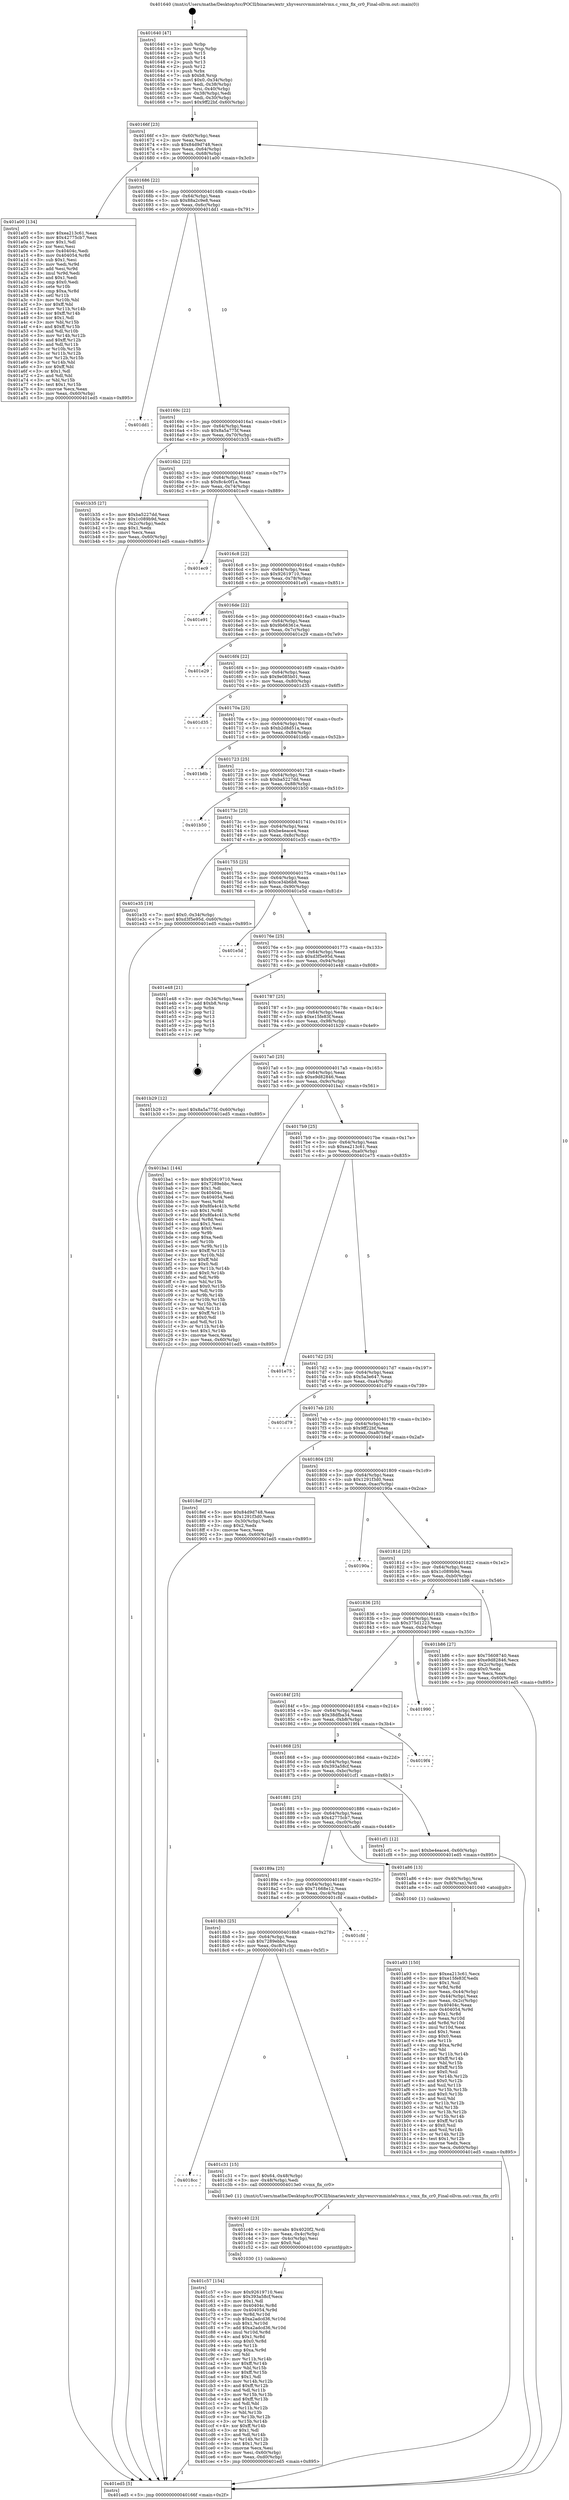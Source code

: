 digraph "0x401640" {
  label = "0x401640 (/mnt/c/Users/mathe/Desktop/tcc/POCII/binaries/extr_xhyvesrcvmmintelvmx.c_vmx_fix_cr0_Final-ollvm.out::main(0))"
  labelloc = "t"
  node[shape=record]

  Entry [label="",width=0.3,height=0.3,shape=circle,fillcolor=black,style=filled]
  "0x40166f" [label="{
     0x40166f [23]\l
     | [instrs]\l
     &nbsp;&nbsp;0x40166f \<+3\>: mov -0x60(%rbp),%eax\l
     &nbsp;&nbsp;0x401672 \<+2\>: mov %eax,%ecx\l
     &nbsp;&nbsp;0x401674 \<+6\>: sub $0x84d9d748,%ecx\l
     &nbsp;&nbsp;0x40167a \<+3\>: mov %eax,-0x64(%rbp)\l
     &nbsp;&nbsp;0x40167d \<+3\>: mov %ecx,-0x68(%rbp)\l
     &nbsp;&nbsp;0x401680 \<+6\>: je 0000000000401a00 \<main+0x3c0\>\l
  }"]
  "0x401a00" [label="{
     0x401a00 [134]\l
     | [instrs]\l
     &nbsp;&nbsp;0x401a00 \<+5\>: mov $0xea213c61,%eax\l
     &nbsp;&nbsp;0x401a05 \<+5\>: mov $0x42775cb7,%ecx\l
     &nbsp;&nbsp;0x401a0a \<+2\>: mov $0x1,%dl\l
     &nbsp;&nbsp;0x401a0c \<+2\>: xor %esi,%esi\l
     &nbsp;&nbsp;0x401a0e \<+7\>: mov 0x40404c,%edi\l
     &nbsp;&nbsp;0x401a15 \<+8\>: mov 0x404054,%r8d\l
     &nbsp;&nbsp;0x401a1d \<+3\>: sub $0x1,%esi\l
     &nbsp;&nbsp;0x401a20 \<+3\>: mov %edi,%r9d\l
     &nbsp;&nbsp;0x401a23 \<+3\>: add %esi,%r9d\l
     &nbsp;&nbsp;0x401a26 \<+4\>: imul %r9d,%edi\l
     &nbsp;&nbsp;0x401a2a \<+3\>: and $0x1,%edi\l
     &nbsp;&nbsp;0x401a2d \<+3\>: cmp $0x0,%edi\l
     &nbsp;&nbsp;0x401a30 \<+4\>: sete %r10b\l
     &nbsp;&nbsp;0x401a34 \<+4\>: cmp $0xa,%r8d\l
     &nbsp;&nbsp;0x401a38 \<+4\>: setl %r11b\l
     &nbsp;&nbsp;0x401a3c \<+3\>: mov %r10b,%bl\l
     &nbsp;&nbsp;0x401a3f \<+3\>: xor $0xff,%bl\l
     &nbsp;&nbsp;0x401a42 \<+3\>: mov %r11b,%r14b\l
     &nbsp;&nbsp;0x401a45 \<+4\>: xor $0xff,%r14b\l
     &nbsp;&nbsp;0x401a49 \<+3\>: xor $0x1,%dl\l
     &nbsp;&nbsp;0x401a4c \<+3\>: mov %bl,%r15b\l
     &nbsp;&nbsp;0x401a4f \<+4\>: and $0xff,%r15b\l
     &nbsp;&nbsp;0x401a53 \<+3\>: and %dl,%r10b\l
     &nbsp;&nbsp;0x401a56 \<+3\>: mov %r14b,%r12b\l
     &nbsp;&nbsp;0x401a59 \<+4\>: and $0xff,%r12b\l
     &nbsp;&nbsp;0x401a5d \<+3\>: and %dl,%r11b\l
     &nbsp;&nbsp;0x401a60 \<+3\>: or %r10b,%r15b\l
     &nbsp;&nbsp;0x401a63 \<+3\>: or %r11b,%r12b\l
     &nbsp;&nbsp;0x401a66 \<+3\>: xor %r12b,%r15b\l
     &nbsp;&nbsp;0x401a69 \<+3\>: or %r14b,%bl\l
     &nbsp;&nbsp;0x401a6c \<+3\>: xor $0xff,%bl\l
     &nbsp;&nbsp;0x401a6f \<+3\>: or $0x1,%dl\l
     &nbsp;&nbsp;0x401a72 \<+2\>: and %dl,%bl\l
     &nbsp;&nbsp;0x401a74 \<+3\>: or %bl,%r15b\l
     &nbsp;&nbsp;0x401a77 \<+4\>: test $0x1,%r15b\l
     &nbsp;&nbsp;0x401a7b \<+3\>: cmovne %ecx,%eax\l
     &nbsp;&nbsp;0x401a7e \<+3\>: mov %eax,-0x60(%rbp)\l
     &nbsp;&nbsp;0x401a81 \<+5\>: jmp 0000000000401ed5 \<main+0x895\>\l
  }"]
  "0x401686" [label="{
     0x401686 [22]\l
     | [instrs]\l
     &nbsp;&nbsp;0x401686 \<+5\>: jmp 000000000040168b \<main+0x4b\>\l
     &nbsp;&nbsp;0x40168b \<+3\>: mov -0x64(%rbp),%eax\l
     &nbsp;&nbsp;0x40168e \<+5\>: sub $0x88a2c9e8,%eax\l
     &nbsp;&nbsp;0x401693 \<+3\>: mov %eax,-0x6c(%rbp)\l
     &nbsp;&nbsp;0x401696 \<+6\>: je 0000000000401dd1 \<main+0x791\>\l
  }"]
  Exit [label="",width=0.3,height=0.3,shape=circle,fillcolor=black,style=filled,peripheries=2]
  "0x401dd1" [label="{
     0x401dd1\l
  }", style=dashed]
  "0x40169c" [label="{
     0x40169c [22]\l
     | [instrs]\l
     &nbsp;&nbsp;0x40169c \<+5\>: jmp 00000000004016a1 \<main+0x61\>\l
     &nbsp;&nbsp;0x4016a1 \<+3\>: mov -0x64(%rbp),%eax\l
     &nbsp;&nbsp;0x4016a4 \<+5\>: sub $0x8a5a775f,%eax\l
     &nbsp;&nbsp;0x4016a9 \<+3\>: mov %eax,-0x70(%rbp)\l
     &nbsp;&nbsp;0x4016ac \<+6\>: je 0000000000401b35 \<main+0x4f5\>\l
  }"]
  "0x401c57" [label="{
     0x401c57 [154]\l
     | [instrs]\l
     &nbsp;&nbsp;0x401c57 \<+5\>: mov $0x92619710,%esi\l
     &nbsp;&nbsp;0x401c5c \<+5\>: mov $0x393a58cf,%ecx\l
     &nbsp;&nbsp;0x401c61 \<+2\>: mov $0x1,%dl\l
     &nbsp;&nbsp;0x401c63 \<+8\>: mov 0x40404c,%r8d\l
     &nbsp;&nbsp;0x401c6b \<+8\>: mov 0x404054,%r9d\l
     &nbsp;&nbsp;0x401c73 \<+3\>: mov %r8d,%r10d\l
     &nbsp;&nbsp;0x401c76 \<+7\>: sub $0xa2adcd36,%r10d\l
     &nbsp;&nbsp;0x401c7d \<+4\>: sub $0x1,%r10d\l
     &nbsp;&nbsp;0x401c81 \<+7\>: add $0xa2adcd36,%r10d\l
     &nbsp;&nbsp;0x401c88 \<+4\>: imul %r10d,%r8d\l
     &nbsp;&nbsp;0x401c8c \<+4\>: and $0x1,%r8d\l
     &nbsp;&nbsp;0x401c90 \<+4\>: cmp $0x0,%r8d\l
     &nbsp;&nbsp;0x401c94 \<+4\>: sete %r11b\l
     &nbsp;&nbsp;0x401c98 \<+4\>: cmp $0xa,%r9d\l
     &nbsp;&nbsp;0x401c9c \<+3\>: setl %bl\l
     &nbsp;&nbsp;0x401c9f \<+3\>: mov %r11b,%r14b\l
     &nbsp;&nbsp;0x401ca2 \<+4\>: xor $0xff,%r14b\l
     &nbsp;&nbsp;0x401ca6 \<+3\>: mov %bl,%r15b\l
     &nbsp;&nbsp;0x401ca9 \<+4\>: xor $0xff,%r15b\l
     &nbsp;&nbsp;0x401cad \<+3\>: xor $0x1,%dl\l
     &nbsp;&nbsp;0x401cb0 \<+3\>: mov %r14b,%r12b\l
     &nbsp;&nbsp;0x401cb3 \<+4\>: and $0xff,%r12b\l
     &nbsp;&nbsp;0x401cb7 \<+3\>: and %dl,%r11b\l
     &nbsp;&nbsp;0x401cba \<+3\>: mov %r15b,%r13b\l
     &nbsp;&nbsp;0x401cbd \<+4\>: and $0xff,%r13b\l
     &nbsp;&nbsp;0x401cc1 \<+2\>: and %dl,%bl\l
     &nbsp;&nbsp;0x401cc3 \<+3\>: or %r11b,%r12b\l
     &nbsp;&nbsp;0x401cc6 \<+3\>: or %bl,%r13b\l
     &nbsp;&nbsp;0x401cc9 \<+3\>: xor %r13b,%r12b\l
     &nbsp;&nbsp;0x401ccc \<+3\>: or %r15b,%r14b\l
     &nbsp;&nbsp;0x401ccf \<+4\>: xor $0xff,%r14b\l
     &nbsp;&nbsp;0x401cd3 \<+3\>: or $0x1,%dl\l
     &nbsp;&nbsp;0x401cd6 \<+3\>: and %dl,%r14b\l
     &nbsp;&nbsp;0x401cd9 \<+3\>: or %r14b,%r12b\l
     &nbsp;&nbsp;0x401cdc \<+4\>: test $0x1,%r12b\l
     &nbsp;&nbsp;0x401ce0 \<+3\>: cmovne %ecx,%esi\l
     &nbsp;&nbsp;0x401ce3 \<+3\>: mov %esi,-0x60(%rbp)\l
     &nbsp;&nbsp;0x401ce6 \<+6\>: mov %eax,-0xd0(%rbp)\l
     &nbsp;&nbsp;0x401cec \<+5\>: jmp 0000000000401ed5 \<main+0x895\>\l
  }"]
  "0x401b35" [label="{
     0x401b35 [27]\l
     | [instrs]\l
     &nbsp;&nbsp;0x401b35 \<+5\>: mov $0xba5227dd,%eax\l
     &nbsp;&nbsp;0x401b3a \<+5\>: mov $0x1c089b9d,%ecx\l
     &nbsp;&nbsp;0x401b3f \<+3\>: mov -0x2c(%rbp),%edx\l
     &nbsp;&nbsp;0x401b42 \<+3\>: cmp $0x1,%edx\l
     &nbsp;&nbsp;0x401b45 \<+3\>: cmovl %ecx,%eax\l
     &nbsp;&nbsp;0x401b48 \<+3\>: mov %eax,-0x60(%rbp)\l
     &nbsp;&nbsp;0x401b4b \<+5\>: jmp 0000000000401ed5 \<main+0x895\>\l
  }"]
  "0x4016b2" [label="{
     0x4016b2 [22]\l
     | [instrs]\l
     &nbsp;&nbsp;0x4016b2 \<+5\>: jmp 00000000004016b7 \<main+0x77\>\l
     &nbsp;&nbsp;0x4016b7 \<+3\>: mov -0x64(%rbp),%eax\l
     &nbsp;&nbsp;0x4016ba \<+5\>: sub $0x8c4c0f1a,%eax\l
     &nbsp;&nbsp;0x4016bf \<+3\>: mov %eax,-0x74(%rbp)\l
     &nbsp;&nbsp;0x4016c2 \<+6\>: je 0000000000401ec9 \<main+0x889\>\l
  }"]
  "0x401c40" [label="{
     0x401c40 [23]\l
     | [instrs]\l
     &nbsp;&nbsp;0x401c40 \<+10\>: movabs $0x4020f2,%rdi\l
     &nbsp;&nbsp;0x401c4a \<+3\>: mov %eax,-0x4c(%rbp)\l
     &nbsp;&nbsp;0x401c4d \<+3\>: mov -0x4c(%rbp),%esi\l
     &nbsp;&nbsp;0x401c50 \<+2\>: mov $0x0,%al\l
     &nbsp;&nbsp;0x401c52 \<+5\>: call 0000000000401030 \<printf@plt\>\l
     | [calls]\l
     &nbsp;&nbsp;0x401030 \{1\} (unknown)\l
  }"]
  "0x401ec9" [label="{
     0x401ec9\l
  }", style=dashed]
  "0x4016c8" [label="{
     0x4016c8 [22]\l
     | [instrs]\l
     &nbsp;&nbsp;0x4016c8 \<+5\>: jmp 00000000004016cd \<main+0x8d\>\l
     &nbsp;&nbsp;0x4016cd \<+3\>: mov -0x64(%rbp),%eax\l
     &nbsp;&nbsp;0x4016d0 \<+5\>: sub $0x92619710,%eax\l
     &nbsp;&nbsp;0x4016d5 \<+3\>: mov %eax,-0x78(%rbp)\l
     &nbsp;&nbsp;0x4016d8 \<+6\>: je 0000000000401e91 \<main+0x851\>\l
  }"]
  "0x4018cc" [label="{
     0x4018cc\l
  }", style=dashed]
  "0x401e91" [label="{
     0x401e91\l
  }", style=dashed]
  "0x4016de" [label="{
     0x4016de [22]\l
     | [instrs]\l
     &nbsp;&nbsp;0x4016de \<+5\>: jmp 00000000004016e3 \<main+0xa3\>\l
     &nbsp;&nbsp;0x4016e3 \<+3\>: mov -0x64(%rbp),%eax\l
     &nbsp;&nbsp;0x4016e6 \<+5\>: sub $0x9b66361e,%eax\l
     &nbsp;&nbsp;0x4016eb \<+3\>: mov %eax,-0x7c(%rbp)\l
     &nbsp;&nbsp;0x4016ee \<+6\>: je 0000000000401e29 \<main+0x7e9\>\l
  }"]
  "0x401c31" [label="{
     0x401c31 [15]\l
     | [instrs]\l
     &nbsp;&nbsp;0x401c31 \<+7\>: movl $0x64,-0x48(%rbp)\l
     &nbsp;&nbsp;0x401c38 \<+3\>: mov -0x48(%rbp),%edi\l
     &nbsp;&nbsp;0x401c3b \<+5\>: call 00000000004013e0 \<vmx_fix_cr0\>\l
     | [calls]\l
     &nbsp;&nbsp;0x4013e0 \{1\} (/mnt/c/Users/mathe/Desktop/tcc/POCII/binaries/extr_xhyvesrcvmmintelvmx.c_vmx_fix_cr0_Final-ollvm.out::vmx_fix_cr0)\l
  }"]
  "0x401e29" [label="{
     0x401e29\l
  }", style=dashed]
  "0x4016f4" [label="{
     0x4016f4 [22]\l
     | [instrs]\l
     &nbsp;&nbsp;0x4016f4 \<+5\>: jmp 00000000004016f9 \<main+0xb9\>\l
     &nbsp;&nbsp;0x4016f9 \<+3\>: mov -0x64(%rbp),%eax\l
     &nbsp;&nbsp;0x4016fc \<+5\>: sub $0x9e085b01,%eax\l
     &nbsp;&nbsp;0x401701 \<+3\>: mov %eax,-0x80(%rbp)\l
     &nbsp;&nbsp;0x401704 \<+6\>: je 0000000000401d35 \<main+0x6f5\>\l
  }"]
  "0x4018b3" [label="{
     0x4018b3 [25]\l
     | [instrs]\l
     &nbsp;&nbsp;0x4018b3 \<+5\>: jmp 00000000004018b8 \<main+0x278\>\l
     &nbsp;&nbsp;0x4018b8 \<+3\>: mov -0x64(%rbp),%eax\l
     &nbsp;&nbsp;0x4018bb \<+5\>: sub $0x7289ebbc,%eax\l
     &nbsp;&nbsp;0x4018c0 \<+6\>: mov %eax,-0xc8(%rbp)\l
     &nbsp;&nbsp;0x4018c6 \<+6\>: je 0000000000401c31 \<main+0x5f1\>\l
  }"]
  "0x401d35" [label="{
     0x401d35\l
  }", style=dashed]
  "0x40170a" [label="{
     0x40170a [25]\l
     | [instrs]\l
     &nbsp;&nbsp;0x40170a \<+5\>: jmp 000000000040170f \<main+0xcf\>\l
     &nbsp;&nbsp;0x40170f \<+3\>: mov -0x64(%rbp),%eax\l
     &nbsp;&nbsp;0x401712 \<+5\>: sub $0xb2d8d51a,%eax\l
     &nbsp;&nbsp;0x401717 \<+6\>: mov %eax,-0x84(%rbp)\l
     &nbsp;&nbsp;0x40171d \<+6\>: je 0000000000401b6b \<main+0x52b\>\l
  }"]
  "0x401cfd" [label="{
     0x401cfd\l
  }", style=dashed]
  "0x401b6b" [label="{
     0x401b6b\l
  }", style=dashed]
  "0x401723" [label="{
     0x401723 [25]\l
     | [instrs]\l
     &nbsp;&nbsp;0x401723 \<+5\>: jmp 0000000000401728 \<main+0xe8\>\l
     &nbsp;&nbsp;0x401728 \<+3\>: mov -0x64(%rbp),%eax\l
     &nbsp;&nbsp;0x40172b \<+5\>: sub $0xba5227dd,%eax\l
     &nbsp;&nbsp;0x401730 \<+6\>: mov %eax,-0x88(%rbp)\l
     &nbsp;&nbsp;0x401736 \<+6\>: je 0000000000401b50 \<main+0x510\>\l
  }"]
  "0x401a93" [label="{
     0x401a93 [150]\l
     | [instrs]\l
     &nbsp;&nbsp;0x401a93 \<+5\>: mov $0xea213c61,%ecx\l
     &nbsp;&nbsp;0x401a98 \<+5\>: mov $0xe15fe83f,%edx\l
     &nbsp;&nbsp;0x401a9d \<+3\>: mov $0x1,%sil\l
     &nbsp;&nbsp;0x401aa0 \<+3\>: xor %r8d,%r8d\l
     &nbsp;&nbsp;0x401aa3 \<+3\>: mov %eax,-0x44(%rbp)\l
     &nbsp;&nbsp;0x401aa6 \<+3\>: mov -0x44(%rbp),%eax\l
     &nbsp;&nbsp;0x401aa9 \<+3\>: mov %eax,-0x2c(%rbp)\l
     &nbsp;&nbsp;0x401aac \<+7\>: mov 0x40404c,%eax\l
     &nbsp;&nbsp;0x401ab3 \<+8\>: mov 0x404054,%r9d\l
     &nbsp;&nbsp;0x401abb \<+4\>: sub $0x1,%r8d\l
     &nbsp;&nbsp;0x401abf \<+3\>: mov %eax,%r10d\l
     &nbsp;&nbsp;0x401ac2 \<+3\>: add %r8d,%r10d\l
     &nbsp;&nbsp;0x401ac5 \<+4\>: imul %r10d,%eax\l
     &nbsp;&nbsp;0x401ac9 \<+3\>: and $0x1,%eax\l
     &nbsp;&nbsp;0x401acc \<+3\>: cmp $0x0,%eax\l
     &nbsp;&nbsp;0x401acf \<+4\>: sete %r11b\l
     &nbsp;&nbsp;0x401ad3 \<+4\>: cmp $0xa,%r9d\l
     &nbsp;&nbsp;0x401ad7 \<+3\>: setl %bl\l
     &nbsp;&nbsp;0x401ada \<+3\>: mov %r11b,%r14b\l
     &nbsp;&nbsp;0x401add \<+4\>: xor $0xff,%r14b\l
     &nbsp;&nbsp;0x401ae1 \<+3\>: mov %bl,%r15b\l
     &nbsp;&nbsp;0x401ae4 \<+4\>: xor $0xff,%r15b\l
     &nbsp;&nbsp;0x401ae8 \<+4\>: xor $0x0,%sil\l
     &nbsp;&nbsp;0x401aec \<+3\>: mov %r14b,%r12b\l
     &nbsp;&nbsp;0x401aef \<+4\>: and $0x0,%r12b\l
     &nbsp;&nbsp;0x401af3 \<+3\>: and %sil,%r11b\l
     &nbsp;&nbsp;0x401af6 \<+3\>: mov %r15b,%r13b\l
     &nbsp;&nbsp;0x401af9 \<+4\>: and $0x0,%r13b\l
     &nbsp;&nbsp;0x401afd \<+3\>: and %sil,%bl\l
     &nbsp;&nbsp;0x401b00 \<+3\>: or %r11b,%r12b\l
     &nbsp;&nbsp;0x401b03 \<+3\>: or %bl,%r13b\l
     &nbsp;&nbsp;0x401b06 \<+3\>: xor %r13b,%r12b\l
     &nbsp;&nbsp;0x401b09 \<+3\>: or %r15b,%r14b\l
     &nbsp;&nbsp;0x401b0c \<+4\>: xor $0xff,%r14b\l
     &nbsp;&nbsp;0x401b10 \<+4\>: or $0x0,%sil\l
     &nbsp;&nbsp;0x401b14 \<+3\>: and %sil,%r14b\l
     &nbsp;&nbsp;0x401b17 \<+3\>: or %r14b,%r12b\l
     &nbsp;&nbsp;0x401b1a \<+4\>: test $0x1,%r12b\l
     &nbsp;&nbsp;0x401b1e \<+3\>: cmovne %edx,%ecx\l
     &nbsp;&nbsp;0x401b21 \<+3\>: mov %ecx,-0x60(%rbp)\l
     &nbsp;&nbsp;0x401b24 \<+5\>: jmp 0000000000401ed5 \<main+0x895\>\l
  }"]
  "0x401b50" [label="{
     0x401b50\l
  }", style=dashed]
  "0x40173c" [label="{
     0x40173c [25]\l
     | [instrs]\l
     &nbsp;&nbsp;0x40173c \<+5\>: jmp 0000000000401741 \<main+0x101\>\l
     &nbsp;&nbsp;0x401741 \<+3\>: mov -0x64(%rbp),%eax\l
     &nbsp;&nbsp;0x401744 \<+5\>: sub $0xbe4eace4,%eax\l
     &nbsp;&nbsp;0x401749 \<+6\>: mov %eax,-0x8c(%rbp)\l
     &nbsp;&nbsp;0x40174f \<+6\>: je 0000000000401e35 \<main+0x7f5\>\l
  }"]
  "0x40189a" [label="{
     0x40189a [25]\l
     | [instrs]\l
     &nbsp;&nbsp;0x40189a \<+5\>: jmp 000000000040189f \<main+0x25f\>\l
     &nbsp;&nbsp;0x40189f \<+3\>: mov -0x64(%rbp),%eax\l
     &nbsp;&nbsp;0x4018a2 \<+5\>: sub $0x71668e12,%eax\l
     &nbsp;&nbsp;0x4018a7 \<+6\>: mov %eax,-0xc4(%rbp)\l
     &nbsp;&nbsp;0x4018ad \<+6\>: je 0000000000401cfd \<main+0x6bd\>\l
  }"]
  "0x401e35" [label="{
     0x401e35 [19]\l
     | [instrs]\l
     &nbsp;&nbsp;0x401e35 \<+7\>: movl $0x0,-0x34(%rbp)\l
     &nbsp;&nbsp;0x401e3c \<+7\>: movl $0xd3f5e95d,-0x60(%rbp)\l
     &nbsp;&nbsp;0x401e43 \<+5\>: jmp 0000000000401ed5 \<main+0x895\>\l
  }"]
  "0x401755" [label="{
     0x401755 [25]\l
     | [instrs]\l
     &nbsp;&nbsp;0x401755 \<+5\>: jmp 000000000040175a \<main+0x11a\>\l
     &nbsp;&nbsp;0x40175a \<+3\>: mov -0x64(%rbp),%eax\l
     &nbsp;&nbsp;0x40175d \<+5\>: sub $0xce34b6b8,%eax\l
     &nbsp;&nbsp;0x401762 \<+6\>: mov %eax,-0x90(%rbp)\l
     &nbsp;&nbsp;0x401768 \<+6\>: je 0000000000401e5d \<main+0x81d\>\l
  }"]
  "0x401a86" [label="{
     0x401a86 [13]\l
     | [instrs]\l
     &nbsp;&nbsp;0x401a86 \<+4\>: mov -0x40(%rbp),%rax\l
     &nbsp;&nbsp;0x401a8a \<+4\>: mov 0x8(%rax),%rdi\l
     &nbsp;&nbsp;0x401a8e \<+5\>: call 0000000000401040 \<atoi@plt\>\l
     | [calls]\l
     &nbsp;&nbsp;0x401040 \{1\} (unknown)\l
  }"]
  "0x401e5d" [label="{
     0x401e5d\l
  }", style=dashed]
  "0x40176e" [label="{
     0x40176e [25]\l
     | [instrs]\l
     &nbsp;&nbsp;0x40176e \<+5\>: jmp 0000000000401773 \<main+0x133\>\l
     &nbsp;&nbsp;0x401773 \<+3\>: mov -0x64(%rbp),%eax\l
     &nbsp;&nbsp;0x401776 \<+5\>: sub $0xd3f5e95d,%eax\l
     &nbsp;&nbsp;0x40177b \<+6\>: mov %eax,-0x94(%rbp)\l
     &nbsp;&nbsp;0x401781 \<+6\>: je 0000000000401e48 \<main+0x808\>\l
  }"]
  "0x401881" [label="{
     0x401881 [25]\l
     | [instrs]\l
     &nbsp;&nbsp;0x401881 \<+5\>: jmp 0000000000401886 \<main+0x246\>\l
     &nbsp;&nbsp;0x401886 \<+3\>: mov -0x64(%rbp),%eax\l
     &nbsp;&nbsp;0x401889 \<+5\>: sub $0x42775cb7,%eax\l
     &nbsp;&nbsp;0x40188e \<+6\>: mov %eax,-0xc0(%rbp)\l
     &nbsp;&nbsp;0x401894 \<+6\>: je 0000000000401a86 \<main+0x446\>\l
  }"]
  "0x401e48" [label="{
     0x401e48 [21]\l
     | [instrs]\l
     &nbsp;&nbsp;0x401e48 \<+3\>: mov -0x34(%rbp),%eax\l
     &nbsp;&nbsp;0x401e4b \<+7\>: add $0xb8,%rsp\l
     &nbsp;&nbsp;0x401e52 \<+1\>: pop %rbx\l
     &nbsp;&nbsp;0x401e53 \<+2\>: pop %r12\l
     &nbsp;&nbsp;0x401e55 \<+2\>: pop %r13\l
     &nbsp;&nbsp;0x401e57 \<+2\>: pop %r14\l
     &nbsp;&nbsp;0x401e59 \<+2\>: pop %r15\l
     &nbsp;&nbsp;0x401e5b \<+1\>: pop %rbp\l
     &nbsp;&nbsp;0x401e5c \<+1\>: ret\l
  }"]
  "0x401787" [label="{
     0x401787 [25]\l
     | [instrs]\l
     &nbsp;&nbsp;0x401787 \<+5\>: jmp 000000000040178c \<main+0x14c\>\l
     &nbsp;&nbsp;0x40178c \<+3\>: mov -0x64(%rbp),%eax\l
     &nbsp;&nbsp;0x40178f \<+5\>: sub $0xe15fe83f,%eax\l
     &nbsp;&nbsp;0x401794 \<+6\>: mov %eax,-0x98(%rbp)\l
     &nbsp;&nbsp;0x40179a \<+6\>: je 0000000000401b29 \<main+0x4e9\>\l
  }"]
  "0x401cf1" [label="{
     0x401cf1 [12]\l
     | [instrs]\l
     &nbsp;&nbsp;0x401cf1 \<+7\>: movl $0xbe4eace4,-0x60(%rbp)\l
     &nbsp;&nbsp;0x401cf8 \<+5\>: jmp 0000000000401ed5 \<main+0x895\>\l
  }"]
  "0x401b29" [label="{
     0x401b29 [12]\l
     | [instrs]\l
     &nbsp;&nbsp;0x401b29 \<+7\>: movl $0x8a5a775f,-0x60(%rbp)\l
     &nbsp;&nbsp;0x401b30 \<+5\>: jmp 0000000000401ed5 \<main+0x895\>\l
  }"]
  "0x4017a0" [label="{
     0x4017a0 [25]\l
     | [instrs]\l
     &nbsp;&nbsp;0x4017a0 \<+5\>: jmp 00000000004017a5 \<main+0x165\>\l
     &nbsp;&nbsp;0x4017a5 \<+3\>: mov -0x64(%rbp),%eax\l
     &nbsp;&nbsp;0x4017a8 \<+5\>: sub $0xe9d82846,%eax\l
     &nbsp;&nbsp;0x4017ad \<+6\>: mov %eax,-0x9c(%rbp)\l
     &nbsp;&nbsp;0x4017b3 \<+6\>: je 0000000000401ba1 \<main+0x561\>\l
  }"]
  "0x401868" [label="{
     0x401868 [25]\l
     | [instrs]\l
     &nbsp;&nbsp;0x401868 \<+5\>: jmp 000000000040186d \<main+0x22d\>\l
     &nbsp;&nbsp;0x40186d \<+3\>: mov -0x64(%rbp),%eax\l
     &nbsp;&nbsp;0x401870 \<+5\>: sub $0x393a58cf,%eax\l
     &nbsp;&nbsp;0x401875 \<+6\>: mov %eax,-0xbc(%rbp)\l
     &nbsp;&nbsp;0x40187b \<+6\>: je 0000000000401cf1 \<main+0x6b1\>\l
  }"]
  "0x401ba1" [label="{
     0x401ba1 [144]\l
     | [instrs]\l
     &nbsp;&nbsp;0x401ba1 \<+5\>: mov $0x92619710,%eax\l
     &nbsp;&nbsp;0x401ba6 \<+5\>: mov $0x7289ebbc,%ecx\l
     &nbsp;&nbsp;0x401bab \<+2\>: mov $0x1,%dl\l
     &nbsp;&nbsp;0x401bad \<+7\>: mov 0x40404c,%esi\l
     &nbsp;&nbsp;0x401bb4 \<+7\>: mov 0x404054,%edi\l
     &nbsp;&nbsp;0x401bbb \<+3\>: mov %esi,%r8d\l
     &nbsp;&nbsp;0x401bbe \<+7\>: sub $0x8fa4c41b,%r8d\l
     &nbsp;&nbsp;0x401bc5 \<+4\>: sub $0x1,%r8d\l
     &nbsp;&nbsp;0x401bc9 \<+7\>: add $0x8fa4c41b,%r8d\l
     &nbsp;&nbsp;0x401bd0 \<+4\>: imul %r8d,%esi\l
     &nbsp;&nbsp;0x401bd4 \<+3\>: and $0x1,%esi\l
     &nbsp;&nbsp;0x401bd7 \<+3\>: cmp $0x0,%esi\l
     &nbsp;&nbsp;0x401bda \<+4\>: sete %r9b\l
     &nbsp;&nbsp;0x401bde \<+3\>: cmp $0xa,%edi\l
     &nbsp;&nbsp;0x401be1 \<+4\>: setl %r10b\l
     &nbsp;&nbsp;0x401be5 \<+3\>: mov %r9b,%r11b\l
     &nbsp;&nbsp;0x401be8 \<+4\>: xor $0xff,%r11b\l
     &nbsp;&nbsp;0x401bec \<+3\>: mov %r10b,%bl\l
     &nbsp;&nbsp;0x401bef \<+3\>: xor $0xff,%bl\l
     &nbsp;&nbsp;0x401bf2 \<+3\>: xor $0x0,%dl\l
     &nbsp;&nbsp;0x401bf5 \<+3\>: mov %r11b,%r14b\l
     &nbsp;&nbsp;0x401bf8 \<+4\>: and $0x0,%r14b\l
     &nbsp;&nbsp;0x401bfc \<+3\>: and %dl,%r9b\l
     &nbsp;&nbsp;0x401bff \<+3\>: mov %bl,%r15b\l
     &nbsp;&nbsp;0x401c02 \<+4\>: and $0x0,%r15b\l
     &nbsp;&nbsp;0x401c06 \<+3\>: and %dl,%r10b\l
     &nbsp;&nbsp;0x401c09 \<+3\>: or %r9b,%r14b\l
     &nbsp;&nbsp;0x401c0c \<+3\>: or %r10b,%r15b\l
     &nbsp;&nbsp;0x401c0f \<+3\>: xor %r15b,%r14b\l
     &nbsp;&nbsp;0x401c12 \<+3\>: or %bl,%r11b\l
     &nbsp;&nbsp;0x401c15 \<+4\>: xor $0xff,%r11b\l
     &nbsp;&nbsp;0x401c19 \<+3\>: or $0x0,%dl\l
     &nbsp;&nbsp;0x401c1c \<+3\>: and %dl,%r11b\l
     &nbsp;&nbsp;0x401c1f \<+3\>: or %r11b,%r14b\l
     &nbsp;&nbsp;0x401c22 \<+4\>: test $0x1,%r14b\l
     &nbsp;&nbsp;0x401c26 \<+3\>: cmovne %ecx,%eax\l
     &nbsp;&nbsp;0x401c29 \<+3\>: mov %eax,-0x60(%rbp)\l
     &nbsp;&nbsp;0x401c2c \<+5\>: jmp 0000000000401ed5 \<main+0x895\>\l
  }"]
  "0x4017b9" [label="{
     0x4017b9 [25]\l
     | [instrs]\l
     &nbsp;&nbsp;0x4017b9 \<+5\>: jmp 00000000004017be \<main+0x17e\>\l
     &nbsp;&nbsp;0x4017be \<+3\>: mov -0x64(%rbp),%eax\l
     &nbsp;&nbsp;0x4017c1 \<+5\>: sub $0xea213c61,%eax\l
     &nbsp;&nbsp;0x4017c6 \<+6\>: mov %eax,-0xa0(%rbp)\l
     &nbsp;&nbsp;0x4017cc \<+6\>: je 0000000000401e75 \<main+0x835\>\l
  }"]
  "0x4019f4" [label="{
     0x4019f4\l
  }", style=dashed]
  "0x401e75" [label="{
     0x401e75\l
  }", style=dashed]
  "0x4017d2" [label="{
     0x4017d2 [25]\l
     | [instrs]\l
     &nbsp;&nbsp;0x4017d2 \<+5\>: jmp 00000000004017d7 \<main+0x197\>\l
     &nbsp;&nbsp;0x4017d7 \<+3\>: mov -0x64(%rbp),%eax\l
     &nbsp;&nbsp;0x4017da \<+5\>: sub $0x5a3e647,%eax\l
     &nbsp;&nbsp;0x4017df \<+6\>: mov %eax,-0xa4(%rbp)\l
     &nbsp;&nbsp;0x4017e5 \<+6\>: je 0000000000401d79 \<main+0x739\>\l
  }"]
  "0x40184f" [label="{
     0x40184f [25]\l
     | [instrs]\l
     &nbsp;&nbsp;0x40184f \<+5\>: jmp 0000000000401854 \<main+0x214\>\l
     &nbsp;&nbsp;0x401854 \<+3\>: mov -0x64(%rbp),%eax\l
     &nbsp;&nbsp;0x401857 \<+5\>: sub $0x38dfba34,%eax\l
     &nbsp;&nbsp;0x40185c \<+6\>: mov %eax,-0xb8(%rbp)\l
     &nbsp;&nbsp;0x401862 \<+6\>: je 00000000004019f4 \<main+0x3b4\>\l
  }"]
  "0x401d79" [label="{
     0x401d79\l
  }", style=dashed]
  "0x4017eb" [label="{
     0x4017eb [25]\l
     | [instrs]\l
     &nbsp;&nbsp;0x4017eb \<+5\>: jmp 00000000004017f0 \<main+0x1b0\>\l
     &nbsp;&nbsp;0x4017f0 \<+3\>: mov -0x64(%rbp),%eax\l
     &nbsp;&nbsp;0x4017f3 \<+5\>: sub $0x9ff22bf,%eax\l
     &nbsp;&nbsp;0x4017f8 \<+6\>: mov %eax,-0xa8(%rbp)\l
     &nbsp;&nbsp;0x4017fe \<+6\>: je 00000000004018ef \<main+0x2af\>\l
  }"]
  "0x401990" [label="{
     0x401990\l
  }", style=dashed]
  "0x4018ef" [label="{
     0x4018ef [27]\l
     | [instrs]\l
     &nbsp;&nbsp;0x4018ef \<+5\>: mov $0x84d9d748,%eax\l
     &nbsp;&nbsp;0x4018f4 \<+5\>: mov $0x1291f3d0,%ecx\l
     &nbsp;&nbsp;0x4018f9 \<+3\>: mov -0x30(%rbp),%edx\l
     &nbsp;&nbsp;0x4018fc \<+3\>: cmp $0x2,%edx\l
     &nbsp;&nbsp;0x4018ff \<+3\>: cmovne %ecx,%eax\l
     &nbsp;&nbsp;0x401902 \<+3\>: mov %eax,-0x60(%rbp)\l
     &nbsp;&nbsp;0x401905 \<+5\>: jmp 0000000000401ed5 \<main+0x895\>\l
  }"]
  "0x401804" [label="{
     0x401804 [25]\l
     | [instrs]\l
     &nbsp;&nbsp;0x401804 \<+5\>: jmp 0000000000401809 \<main+0x1c9\>\l
     &nbsp;&nbsp;0x401809 \<+3\>: mov -0x64(%rbp),%eax\l
     &nbsp;&nbsp;0x40180c \<+5\>: sub $0x1291f3d0,%eax\l
     &nbsp;&nbsp;0x401811 \<+6\>: mov %eax,-0xac(%rbp)\l
     &nbsp;&nbsp;0x401817 \<+6\>: je 000000000040190a \<main+0x2ca\>\l
  }"]
  "0x401ed5" [label="{
     0x401ed5 [5]\l
     | [instrs]\l
     &nbsp;&nbsp;0x401ed5 \<+5\>: jmp 000000000040166f \<main+0x2f\>\l
  }"]
  "0x401640" [label="{
     0x401640 [47]\l
     | [instrs]\l
     &nbsp;&nbsp;0x401640 \<+1\>: push %rbp\l
     &nbsp;&nbsp;0x401641 \<+3\>: mov %rsp,%rbp\l
     &nbsp;&nbsp;0x401644 \<+2\>: push %r15\l
     &nbsp;&nbsp;0x401646 \<+2\>: push %r14\l
     &nbsp;&nbsp;0x401648 \<+2\>: push %r13\l
     &nbsp;&nbsp;0x40164a \<+2\>: push %r12\l
     &nbsp;&nbsp;0x40164c \<+1\>: push %rbx\l
     &nbsp;&nbsp;0x40164d \<+7\>: sub $0xb8,%rsp\l
     &nbsp;&nbsp;0x401654 \<+7\>: movl $0x0,-0x34(%rbp)\l
     &nbsp;&nbsp;0x40165b \<+3\>: mov %edi,-0x38(%rbp)\l
     &nbsp;&nbsp;0x40165e \<+4\>: mov %rsi,-0x40(%rbp)\l
     &nbsp;&nbsp;0x401662 \<+3\>: mov -0x38(%rbp),%edi\l
     &nbsp;&nbsp;0x401665 \<+3\>: mov %edi,-0x30(%rbp)\l
     &nbsp;&nbsp;0x401668 \<+7\>: movl $0x9ff22bf,-0x60(%rbp)\l
  }"]
  "0x401836" [label="{
     0x401836 [25]\l
     | [instrs]\l
     &nbsp;&nbsp;0x401836 \<+5\>: jmp 000000000040183b \<main+0x1fb\>\l
     &nbsp;&nbsp;0x40183b \<+3\>: mov -0x64(%rbp),%eax\l
     &nbsp;&nbsp;0x40183e \<+5\>: sub $0x375d1223,%eax\l
     &nbsp;&nbsp;0x401843 \<+6\>: mov %eax,-0xb4(%rbp)\l
     &nbsp;&nbsp;0x401849 \<+6\>: je 0000000000401990 \<main+0x350\>\l
  }"]
  "0x40190a" [label="{
     0x40190a\l
  }", style=dashed]
  "0x40181d" [label="{
     0x40181d [25]\l
     | [instrs]\l
     &nbsp;&nbsp;0x40181d \<+5\>: jmp 0000000000401822 \<main+0x1e2\>\l
     &nbsp;&nbsp;0x401822 \<+3\>: mov -0x64(%rbp),%eax\l
     &nbsp;&nbsp;0x401825 \<+5\>: sub $0x1c089b9d,%eax\l
     &nbsp;&nbsp;0x40182a \<+6\>: mov %eax,-0xb0(%rbp)\l
     &nbsp;&nbsp;0x401830 \<+6\>: je 0000000000401b86 \<main+0x546\>\l
  }"]
  "0x401b86" [label="{
     0x401b86 [27]\l
     | [instrs]\l
     &nbsp;&nbsp;0x401b86 \<+5\>: mov $0x75608740,%eax\l
     &nbsp;&nbsp;0x401b8b \<+5\>: mov $0xe9d82846,%ecx\l
     &nbsp;&nbsp;0x401b90 \<+3\>: mov -0x2c(%rbp),%edx\l
     &nbsp;&nbsp;0x401b93 \<+3\>: cmp $0x0,%edx\l
     &nbsp;&nbsp;0x401b96 \<+3\>: cmove %ecx,%eax\l
     &nbsp;&nbsp;0x401b99 \<+3\>: mov %eax,-0x60(%rbp)\l
     &nbsp;&nbsp;0x401b9c \<+5\>: jmp 0000000000401ed5 \<main+0x895\>\l
  }"]
  Entry -> "0x401640" [label=" 1"]
  "0x40166f" -> "0x401a00" [label=" 1"]
  "0x40166f" -> "0x401686" [label=" 10"]
  "0x401e48" -> Exit [label=" 1"]
  "0x401686" -> "0x401dd1" [label=" 0"]
  "0x401686" -> "0x40169c" [label=" 10"]
  "0x401e35" -> "0x401ed5" [label=" 1"]
  "0x40169c" -> "0x401b35" [label=" 1"]
  "0x40169c" -> "0x4016b2" [label=" 9"]
  "0x401cf1" -> "0x401ed5" [label=" 1"]
  "0x4016b2" -> "0x401ec9" [label=" 0"]
  "0x4016b2" -> "0x4016c8" [label=" 9"]
  "0x401c57" -> "0x401ed5" [label=" 1"]
  "0x4016c8" -> "0x401e91" [label=" 0"]
  "0x4016c8" -> "0x4016de" [label=" 9"]
  "0x401c40" -> "0x401c57" [label=" 1"]
  "0x4016de" -> "0x401e29" [label=" 0"]
  "0x4016de" -> "0x4016f4" [label=" 9"]
  "0x401c31" -> "0x401c40" [label=" 1"]
  "0x4016f4" -> "0x401d35" [label=" 0"]
  "0x4016f4" -> "0x40170a" [label=" 9"]
  "0x4018b3" -> "0x401c31" [label=" 1"]
  "0x40170a" -> "0x401b6b" [label=" 0"]
  "0x40170a" -> "0x401723" [label=" 9"]
  "0x4018b3" -> "0x4018cc" [label=" 0"]
  "0x401723" -> "0x401b50" [label=" 0"]
  "0x401723" -> "0x40173c" [label=" 9"]
  "0x40189a" -> "0x401cfd" [label=" 0"]
  "0x40173c" -> "0x401e35" [label=" 1"]
  "0x40173c" -> "0x401755" [label=" 8"]
  "0x40189a" -> "0x4018b3" [label=" 1"]
  "0x401755" -> "0x401e5d" [label=" 0"]
  "0x401755" -> "0x40176e" [label=" 8"]
  "0x401ba1" -> "0x401ed5" [label=" 1"]
  "0x40176e" -> "0x401e48" [label=" 1"]
  "0x40176e" -> "0x401787" [label=" 7"]
  "0x401b35" -> "0x401ed5" [label=" 1"]
  "0x401787" -> "0x401b29" [label=" 1"]
  "0x401787" -> "0x4017a0" [label=" 6"]
  "0x401b29" -> "0x401ed5" [label=" 1"]
  "0x4017a0" -> "0x401ba1" [label=" 1"]
  "0x4017a0" -> "0x4017b9" [label=" 5"]
  "0x401a86" -> "0x401a93" [label=" 1"]
  "0x4017b9" -> "0x401e75" [label=" 0"]
  "0x4017b9" -> "0x4017d2" [label=" 5"]
  "0x401881" -> "0x40189a" [label=" 1"]
  "0x4017d2" -> "0x401d79" [label=" 0"]
  "0x4017d2" -> "0x4017eb" [label=" 5"]
  "0x401b86" -> "0x401ed5" [label=" 1"]
  "0x4017eb" -> "0x4018ef" [label=" 1"]
  "0x4017eb" -> "0x401804" [label=" 4"]
  "0x4018ef" -> "0x401ed5" [label=" 1"]
  "0x401640" -> "0x40166f" [label=" 1"]
  "0x401ed5" -> "0x40166f" [label=" 10"]
  "0x401a00" -> "0x401ed5" [label=" 1"]
  "0x401868" -> "0x401881" [label=" 2"]
  "0x401804" -> "0x40190a" [label=" 0"]
  "0x401804" -> "0x40181d" [label=" 4"]
  "0x401a93" -> "0x401ed5" [label=" 1"]
  "0x40181d" -> "0x401b86" [label=" 1"]
  "0x40181d" -> "0x401836" [label=" 3"]
  "0x401868" -> "0x401cf1" [label=" 1"]
  "0x401836" -> "0x401990" [label=" 0"]
  "0x401836" -> "0x40184f" [label=" 3"]
  "0x401881" -> "0x401a86" [label=" 1"]
  "0x40184f" -> "0x4019f4" [label=" 0"]
  "0x40184f" -> "0x401868" [label=" 3"]
}
